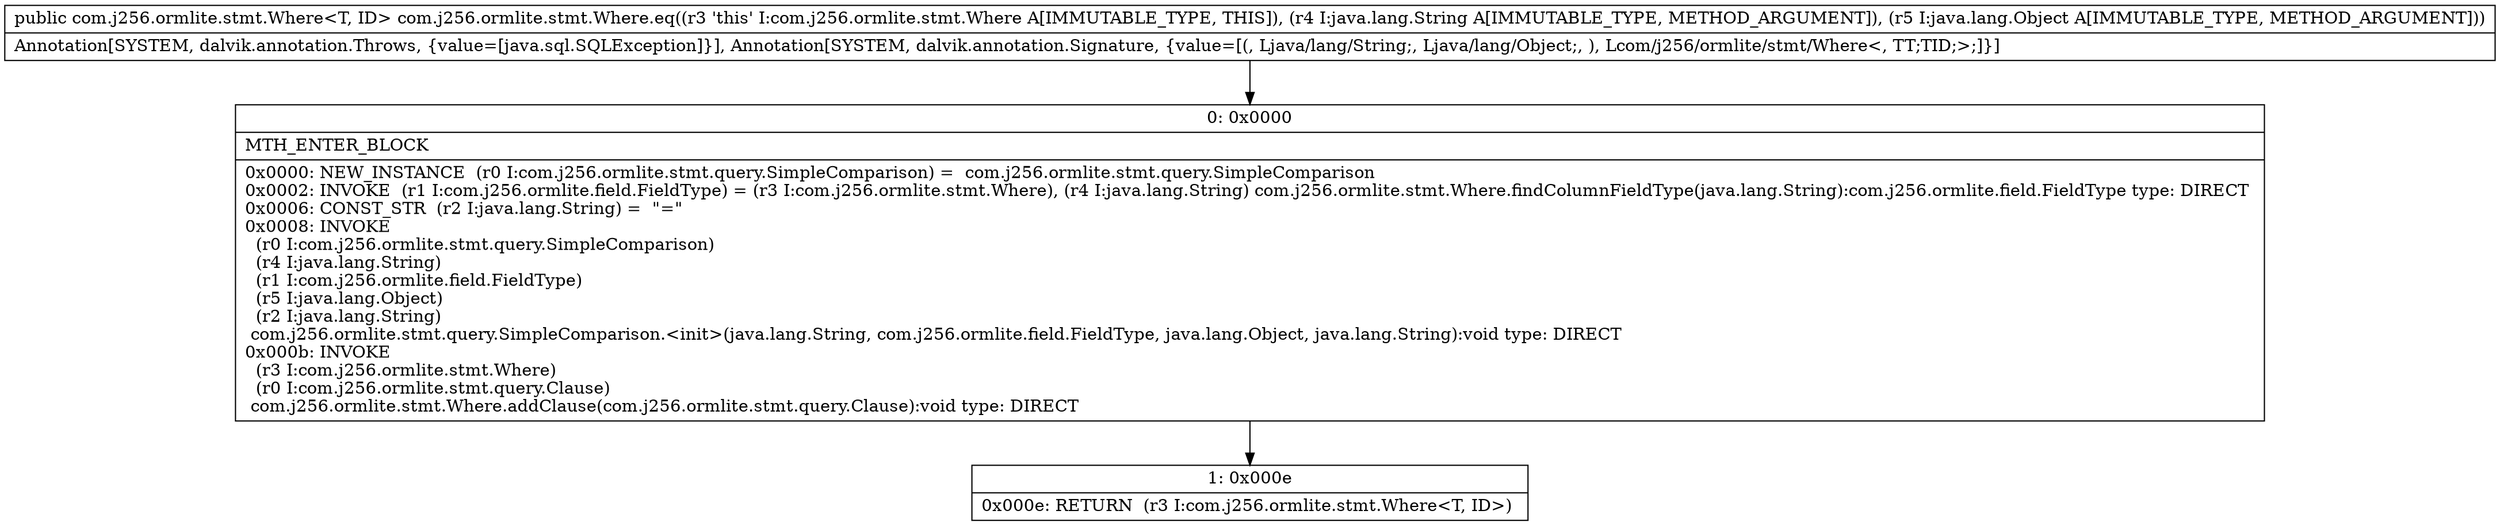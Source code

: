 digraph "CFG forcom.j256.ormlite.stmt.Where.eq(Ljava\/lang\/String;Ljava\/lang\/Object;)Lcom\/j256\/ormlite\/stmt\/Where;" {
Node_0 [shape=record,label="{0\:\ 0x0000|MTH_ENTER_BLOCK\l|0x0000: NEW_INSTANCE  (r0 I:com.j256.ormlite.stmt.query.SimpleComparison) =  com.j256.ormlite.stmt.query.SimpleComparison \l0x0002: INVOKE  (r1 I:com.j256.ormlite.field.FieldType) = (r3 I:com.j256.ormlite.stmt.Where), (r4 I:java.lang.String) com.j256.ormlite.stmt.Where.findColumnFieldType(java.lang.String):com.j256.ormlite.field.FieldType type: DIRECT \l0x0006: CONST_STR  (r2 I:java.lang.String) =  \"=\" \l0x0008: INVOKE  \l  (r0 I:com.j256.ormlite.stmt.query.SimpleComparison)\l  (r4 I:java.lang.String)\l  (r1 I:com.j256.ormlite.field.FieldType)\l  (r5 I:java.lang.Object)\l  (r2 I:java.lang.String)\l com.j256.ormlite.stmt.query.SimpleComparison.\<init\>(java.lang.String, com.j256.ormlite.field.FieldType, java.lang.Object, java.lang.String):void type: DIRECT \l0x000b: INVOKE  \l  (r3 I:com.j256.ormlite.stmt.Where)\l  (r0 I:com.j256.ormlite.stmt.query.Clause)\l com.j256.ormlite.stmt.Where.addClause(com.j256.ormlite.stmt.query.Clause):void type: DIRECT \l}"];
Node_1 [shape=record,label="{1\:\ 0x000e|0x000e: RETURN  (r3 I:com.j256.ormlite.stmt.Where\<T, ID\>) \l}"];
MethodNode[shape=record,label="{public com.j256.ormlite.stmt.Where\<T, ID\> com.j256.ormlite.stmt.Where.eq((r3 'this' I:com.j256.ormlite.stmt.Where A[IMMUTABLE_TYPE, THIS]), (r4 I:java.lang.String A[IMMUTABLE_TYPE, METHOD_ARGUMENT]), (r5 I:java.lang.Object A[IMMUTABLE_TYPE, METHOD_ARGUMENT]))  | Annotation[SYSTEM, dalvik.annotation.Throws, \{value=[java.sql.SQLException]\}], Annotation[SYSTEM, dalvik.annotation.Signature, \{value=[(, Ljava\/lang\/String;, Ljava\/lang\/Object;, ), Lcom\/j256\/ormlite\/stmt\/Where\<, TT;TID;\>;]\}]\l}"];
MethodNode -> Node_0;
Node_0 -> Node_1;
}

